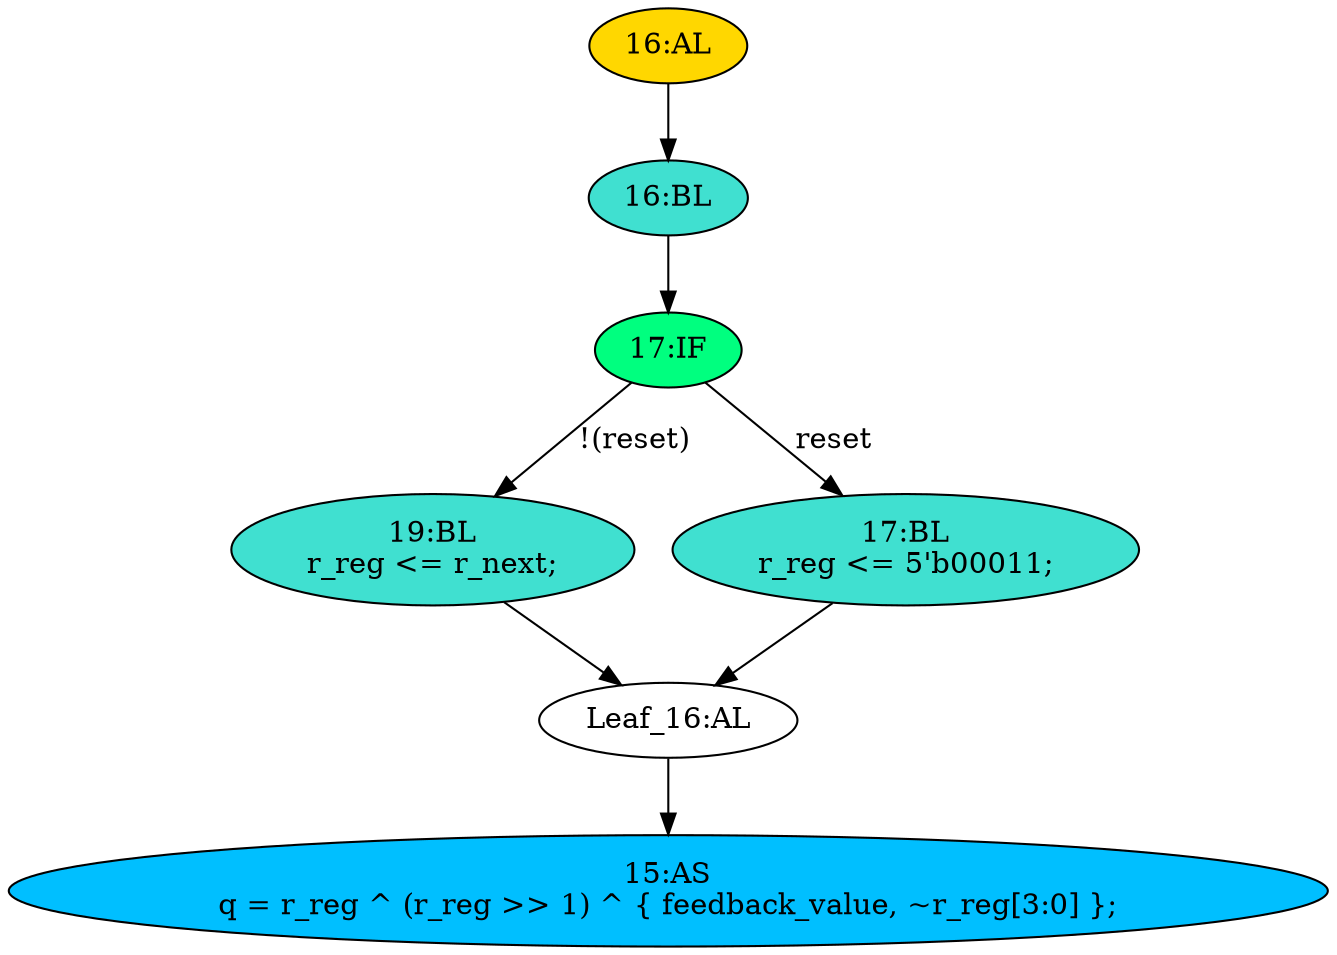 strict digraph "compose( ,  )" {
	node [label="\N"];
	"17:IF"	[ast="<pyverilog.vparser.ast.IfStatement object at 0x7f87bf6bdd10>",
		fillcolor=springgreen,
		label="17:IF",
		statements="[]",
		style=filled,
		typ=IfStatement];
	"19:BL"	[ast="<pyverilog.vparser.ast.Block object at 0x7f87bf6a6850>",
		fillcolor=turquoise,
		label="19:BL
r_reg <= r_next;",
		statements="[<pyverilog.vparser.ast.NonblockingSubstitution object at 0x7f87bf6a6950>]",
		style=filled,
		typ=Block];
	"17:IF" -> "19:BL"	[cond="['reset']",
		label="!(reset)",
		lineno=17];
	"17:BL"	[ast="<pyverilog.vparser.ast.Block object at 0x7f87bf6b1650>",
		fillcolor=turquoise,
		label="17:BL
r_reg <= 5'b00011;",
		statements="[<pyverilog.vparser.ast.NonblockingSubstitution object at 0x7f87bf6bd4d0>]",
		style=filled,
		typ=Block];
	"17:IF" -> "17:BL"	[cond="['reset']",
		label=reset,
		lineno=17];
	"Leaf_16:AL"	[def_var="['r_reg']",
		label="Leaf_16:AL"];
	"19:BL" -> "Leaf_16:AL"	[cond="[]",
		lineno=None];
	"17:BL" -> "Leaf_16:AL"	[cond="[]",
		lineno=None];
	"16:AL"	[ast="<pyverilog.vparser.ast.Always object at 0x7f87bf6b1150>",
		clk_sens=True,
		fillcolor=gold,
		label="16:AL",
		sens="['clk']",
		statements="[]",
		style=filled,
		typ=Always,
		use_var="['reset', 'r_next']"];
	"16:BL"	[ast="<pyverilog.vparser.ast.Block object at 0x7f87bf6b1450>",
		fillcolor=turquoise,
		label="16:BL",
		statements="[]",
		style=filled,
		typ=Block];
	"16:AL" -> "16:BL"	[cond="[]",
		lineno=None];
	"15:AS"	[ast="<pyverilog.vparser.ast.Assign object at 0x7f87bf6a3790>",
		def_var="['q']",
		fillcolor=deepskyblue,
		label="15:AS
q = r_reg ^ (r_reg >> 1) ^ { feedback_value, ~r_reg[3:0] };",
		statements="[]",
		style=filled,
		typ=Assign,
		use_var="['r_reg', 'r_reg', 'feedback_value', 'r_reg']"];
	"Leaf_16:AL" -> "15:AS";
	"16:BL" -> "17:IF"	[cond="[]",
		lineno=None];
}
